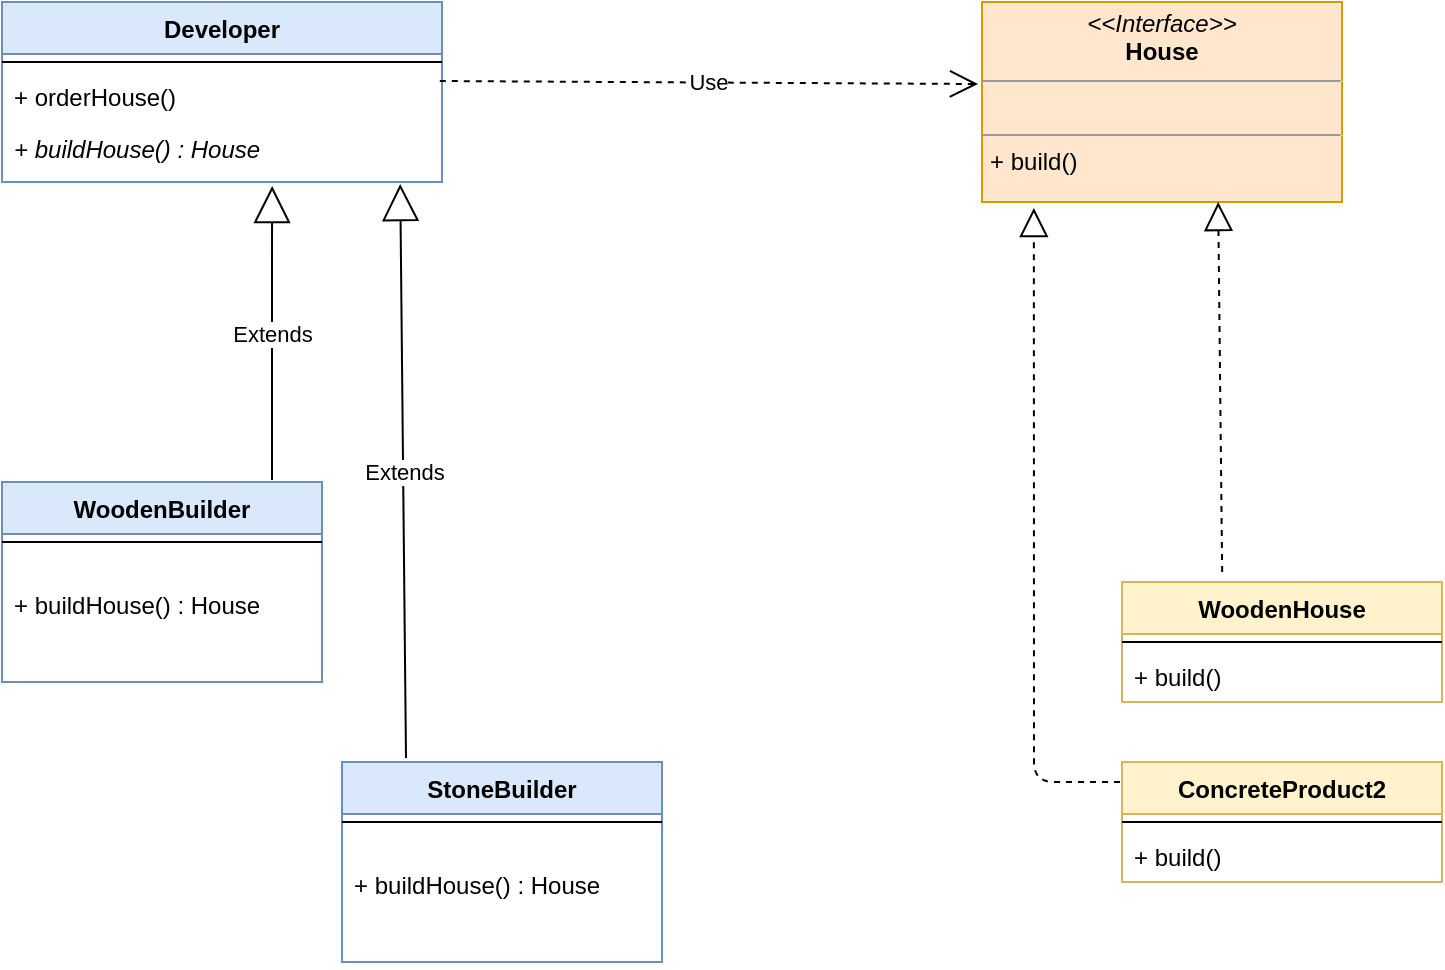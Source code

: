 <mxfile version="14.8.3" type="google"><diagram id="qI9emGBVgI0qapdXXpTp" name="Page-1"><mxGraphModel dx="1129" dy="1176" grid="1" gridSize="10" guides="1" tooltips="1" connect="1" arrows="1" fold="1" page="1" pageScale="1" pageWidth="827" pageHeight="1169" math="0" shadow="0"><root><mxCell id="0"/><mxCell id="1" parent="0"/><mxCell id="1lBwffE1HOIS8b2ewLe4-1" value="Developer" style="swimlane;fontStyle=1;align=center;verticalAlign=top;childLayout=stackLayout;horizontal=1;startSize=26;horizontalStack=0;resizeParent=1;resizeParentMax=0;resizeLast=0;collapsible=1;marginBottom=0;fillColor=#dae8fc;strokeColor=#6c8ebf;" parent="1" vertex="1"><mxGeometry x="80" y="200" width="220" height="90" as="geometry"/></mxCell><mxCell id="1lBwffE1HOIS8b2ewLe4-3" value="" style="line;strokeWidth=1;fillColor=none;align=left;verticalAlign=middle;spacingTop=-1;spacingLeft=3;spacingRight=3;rotatable=0;labelPosition=right;points=[];portConstraint=eastwest;" parent="1lBwffE1HOIS8b2ewLe4-1" vertex="1"><mxGeometry y="26" width="220" height="8" as="geometry"/></mxCell><mxCell id="1lBwffE1HOIS8b2ewLe4-4" value="+ orderHouse()" style="text;strokeColor=none;fillColor=none;align=left;verticalAlign=top;spacingLeft=4;spacingRight=4;overflow=hidden;rotatable=0;points=[[0,0.5],[1,0.5]];portConstraint=eastwest;fontStyle=0" parent="1lBwffE1HOIS8b2ewLe4-1" vertex="1"><mxGeometry y="34" width="220" height="26" as="geometry"/></mxCell><mxCell id="1lBwffE1HOIS8b2ewLe4-48" value="+ buildHouse() : House" style="text;strokeColor=none;fillColor=none;align=left;verticalAlign=top;spacingLeft=4;spacingRight=4;overflow=hidden;rotatable=0;points=[[0,0.5],[1,0.5]];portConstraint=eastwest;fontStyle=2" parent="1lBwffE1HOIS8b2ewLe4-1" vertex="1"><mxGeometry y="60" width="220" height="30" as="geometry"/></mxCell><mxCell id="1lBwffE1HOIS8b2ewLe4-5" value="WoodenBuilder" style="swimlane;fontStyle=1;align=center;verticalAlign=top;childLayout=stackLayout;horizontal=1;startSize=26;horizontalStack=0;resizeParent=1;resizeParentMax=0;resizeLast=0;collapsible=1;marginBottom=0;fillColor=#dae8fc;strokeColor=#6c8ebf;" parent="1" vertex="1"><mxGeometry x="80" y="440" width="160" height="100" as="geometry"/></mxCell><mxCell id="1lBwffE1HOIS8b2ewLe4-6" value="" style="line;strokeWidth=1;fillColor=none;align=left;verticalAlign=middle;spacingTop=-1;spacingLeft=3;spacingRight=3;rotatable=0;labelPosition=right;points=[];portConstraint=eastwest;" parent="1lBwffE1HOIS8b2ewLe4-5" vertex="1"><mxGeometry y="26" width="160" height="8" as="geometry"/></mxCell><mxCell id="1lBwffE1HOIS8b2ewLe4-7" value="&#10;+ buildHouse() : House" style="text;strokeColor=none;fillColor=none;align=left;verticalAlign=top;spacingLeft=4;spacingRight=4;overflow=hidden;rotatable=0;points=[[0,0.5],[1,0.5]];portConstraint=eastwest;fontStyle=0" parent="1lBwffE1HOIS8b2ewLe4-5" vertex="1"><mxGeometry y="34" width="160" height="66" as="geometry"/></mxCell><mxCell id="1lBwffE1HOIS8b2ewLe4-8" value="StoneBuilder" style="swimlane;fontStyle=1;align=center;verticalAlign=top;childLayout=stackLayout;horizontal=1;startSize=26;horizontalStack=0;resizeParent=1;resizeParentMax=0;resizeLast=0;collapsible=1;marginBottom=0;fillColor=#dae8fc;strokeColor=#6c8ebf;" parent="1" vertex="1"><mxGeometry x="250" y="580" width="160" height="100" as="geometry"/></mxCell><mxCell id="1lBwffE1HOIS8b2ewLe4-9" value="" style="line;strokeWidth=1;fillColor=none;align=left;verticalAlign=middle;spacingTop=-1;spacingLeft=3;spacingRight=3;rotatable=0;labelPosition=right;points=[];portConstraint=eastwest;" parent="1lBwffE1HOIS8b2ewLe4-8" vertex="1"><mxGeometry y="26" width="160" height="8" as="geometry"/></mxCell><mxCell id="1lBwffE1HOIS8b2ewLe4-10" value="&#10;+ buildHouse() : House" style="text;strokeColor=none;fillColor=none;align=left;verticalAlign=top;spacingLeft=4;spacingRight=4;overflow=hidden;rotatable=0;points=[[0,0.5],[1,0.5]];portConstraint=eastwest;fontStyle=0" parent="1lBwffE1HOIS8b2ewLe4-8" vertex="1"><mxGeometry y="34" width="160" height="66" as="geometry"/></mxCell><mxCell id="1lBwffE1HOIS8b2ewLe4-23" value="Extends" style="endArrow=block;endSize=16;endFill=0;html=1;entryX=0.614;entryY=1.067;entryDx=0;entryDy=0;entryPerimeter=0;" parent="1" target="1lBwffE1HOIS8b2ewLe4-48" edge="1"><mxGeometry width="160" relative="1" as="geometry"><mxPoint x="215" y="439" as="sourcePoint"/><mxPoint x="214" y="300" as="targetPoint"/><Array as="points"><mxPoint x="215" y="324"/></Array></mxGeometry></mxCell><mxCell id="1lBwffE1HOIS8b2ewLe4-24" value="Extends" style="endArrow=block;endSize=16;endFill=0;html=1;entryX=0.905;entryY=1.033;entryDx=0;entryDy=0;entryPerimeter=0;" parent="1" target="1lBwffE1HOIS8b2ewLe4-48" edge="1"><mxGeometry width="160" relative="1" as="geometry"><mxPoint x="282" y="578" as="sourcePoint"/><mxPoint x="275" y="300" as="targetPoint"/></mxGeometry></mxCell><mxCell id="1lBwffE1HOIS8b2ewLe4-25" value="&lt;p style=&quot;margin: 0px ; margin-top: 4px ; text-align: center&quot;&gt;&lt;i&gt;&amp;lt;&amp;lt;Interface&amp;gt;&amp;gt;&lt;/i&gt;&lt;br&gt;&lt;b&gt;House&lt;/b&gt;&lt;/p&gt;&lt;hr size=&quot;1&quot;&gt;&lt;p style=&quot;margin: 0px ; margin-left: 4px&quot;&gt;&lt;br&gt;&lt;/p&gt;&lt;hr size=&quot;1&quot;&gt;&lt;p style=&quot;margin: 0px ; margin-left: 4px&quot;&gt;+ build()&amp;nbsp;&lt;br&gt;&lt;br&gt;&lt;/p&gt;" style="verticalAlign=top;align=left;overflow=fill;fontSize=12;fontFamily=Helvetica;html=1;fillColor=#ffe6cc;strokeColor=#d79b00;" parent="1" vertex="1"><mxGeometry x="570" y="200" width="180" height="100" as="geometry"/></mxCell><mxCell id="1lBwffE1HOIS8b2ewLe4-26" value="ConcreteProduct2" style="swimlane;fontStyle=1;align=center;verticalAlign=top;childLayout=stackLayout;horizontal=1;startSize=26;horizontalStack=0;resizeParent=1;resizeParentMax=0;resizeLast=0;collapsible=1;marginBottom=0;fillColor=#fff2cc;strokeColor=#d6b656;" parent="1" vertex="1"><mxGeometry x="640" y="580" width="160" height="60" as="geometry"/></mxCell><mxCell id="1lBwffE1HOIS8b2ewLe4-28" value="" style="line;strokeWidth=1;fillColor=none;align=left;verticalAlign=middle;spacingTop=-1;spacingLeft=3;spacingRight=3;rotatable=0;labelPosition=right;points=[];portConstraint=eastwest;" parent="1lBwffE1HOIS8b2ewLe4-26" vertex="1"><mxGeometry y="26" width="160" height="8" as="geometry"/></mxCell><mxCell id="1lBwffE1HOIS8b2ewLe4-29" value="+ build()" style="text;strokeColor=none;fillColor=none;align=left;verticalAlign=top;spacingLeft=4;spacingRight=4;overflow=hidden;rotatable=0;points=[[0,0.5],[1,0.5]];portConstraint=eastwest;" parent="1lBwffE1HOIS8b2ewLe4-26" vertex="1"><mxGeometry y="34" width="160" height="26" as="geometry"/></mxCell><mxCell id="1lBwffE1HOIS8b2ewLe4-30" value="WoodenHouse" style="swimlane;fontStyle=1;align=center;verticalAlign=top;childLayout=stackLayout;horizontal=1;startSize=26;horizontalStack=0;resizeParent=1;resizeParentMax=0;resizeLast=0;collapsible=1;marginBottom=0;fillColor=#fff2cc;strokeColor=#d6b656;" parent="1" vertex="1"><mxGeometry x="640" y="490" width="160" height="60" as="geometry"/></mxCell><mxCell id="1lBwffE1HOIS8b2ewLe4-31" value="" style="line;strokeWidth=1;fillColor=none;align=left;verticalAlign=middle;spacingTop=-1;spacingLeft=3;spacingRight=3;rotatable=0;labelPosition=right;points=[];portConstraint=eastwest;" parent="1lBwffE1HOIS8b2ewLe4-30" vertex="1"><mxGeometry y="26" width="160" height="8" as="geometry"/></mxCell><mxCell id="1lBwffE1HOIS8b2ewLe4-32" value="+ build()" style="text;strokeColor=none;fillColor=none;align=left;verticalAlign=top;spacingLeft=4;spacingRight=4;overflow=hidden;rotatable=0;points=[[0,0.5],[1,0.5]];portConstraint=eastwest;" parent="1lBwffE1HOIS8b2ewLe4-30" vertex="1"><mxGeometry y="34" width="160" height="26" as="geometry"/></mxCell><mxCell id="1lBwffE1HOIS8b2ewLe4-33" value="" style="endArrow=block;dashed=1;endFill=0;endSize=12;html=1;entryX=0.144;entryY=1.03;entryDx=0;entryDy=0;entryPerimeter=0;" parent="1" target="1lBwffE1HOIS8b2ewLe4-25" edge="1"><mxGeometry width="160" relative="1" as="geometry"><mxPoint x="639" y="590" as="sourcePoint"/><mxPoint x="490" y="520" as="targetPoint"/><Array as="points"><mxPoint x="596" y="590"/></Array></mxGeometry></mxCell><mxCell id="1lBwffE1HOIS8b2ewLe4-34" value="" style="endArrow=block;dashed=1;endFill=0;endSize=12;html=1;exitX=0.313;exitY=-0.083;exitDx=0;exitDy=0;exitPerimeter=0;entryX=0.656;entryY=1;entryDx=0;entryDy=0;entryPerimeter=0;" parent="1" source="1lBwffE1HOIS8b2ewLe4-30" target="1lBwffE1HOIS8b2ewLe4-25" edge="1"><mxGeometry width="160" relative="1" as="geometry"><mxPoint x="330" y="520" as="sourcePoint"/><mxPoint x="640" y="380" as="targetPoint"/></mxGeometry></mxCell><mxCell id="1lBwffE1HOIS8b2ewLe4-47" value="Use" style="endArrow=open;endSize=12;dashed=1;html=1;entryX=-0.011;entryY=0.41;entryDx=0;entryDy=0;exitX=0.995;exitY=0.212;exitDx=0;exitDy=0;exitPerimeter=0;entryPerimeter=0;" parent="1" source="1lBwffE1HOIS8b2ewLe4-4" target="1lBwffE1HOIS8b2ewLe4-25" edge="1"><mxGeometry width="160" relative="1" as="geometry"><mxPoint x="350" y="249.5" as="sourcePoint"/><mxPoint x="510" y="249.5" as="targetPoint"/></mxGeometry></mxCell></root></mxGraphModel></diagram></mxfile>